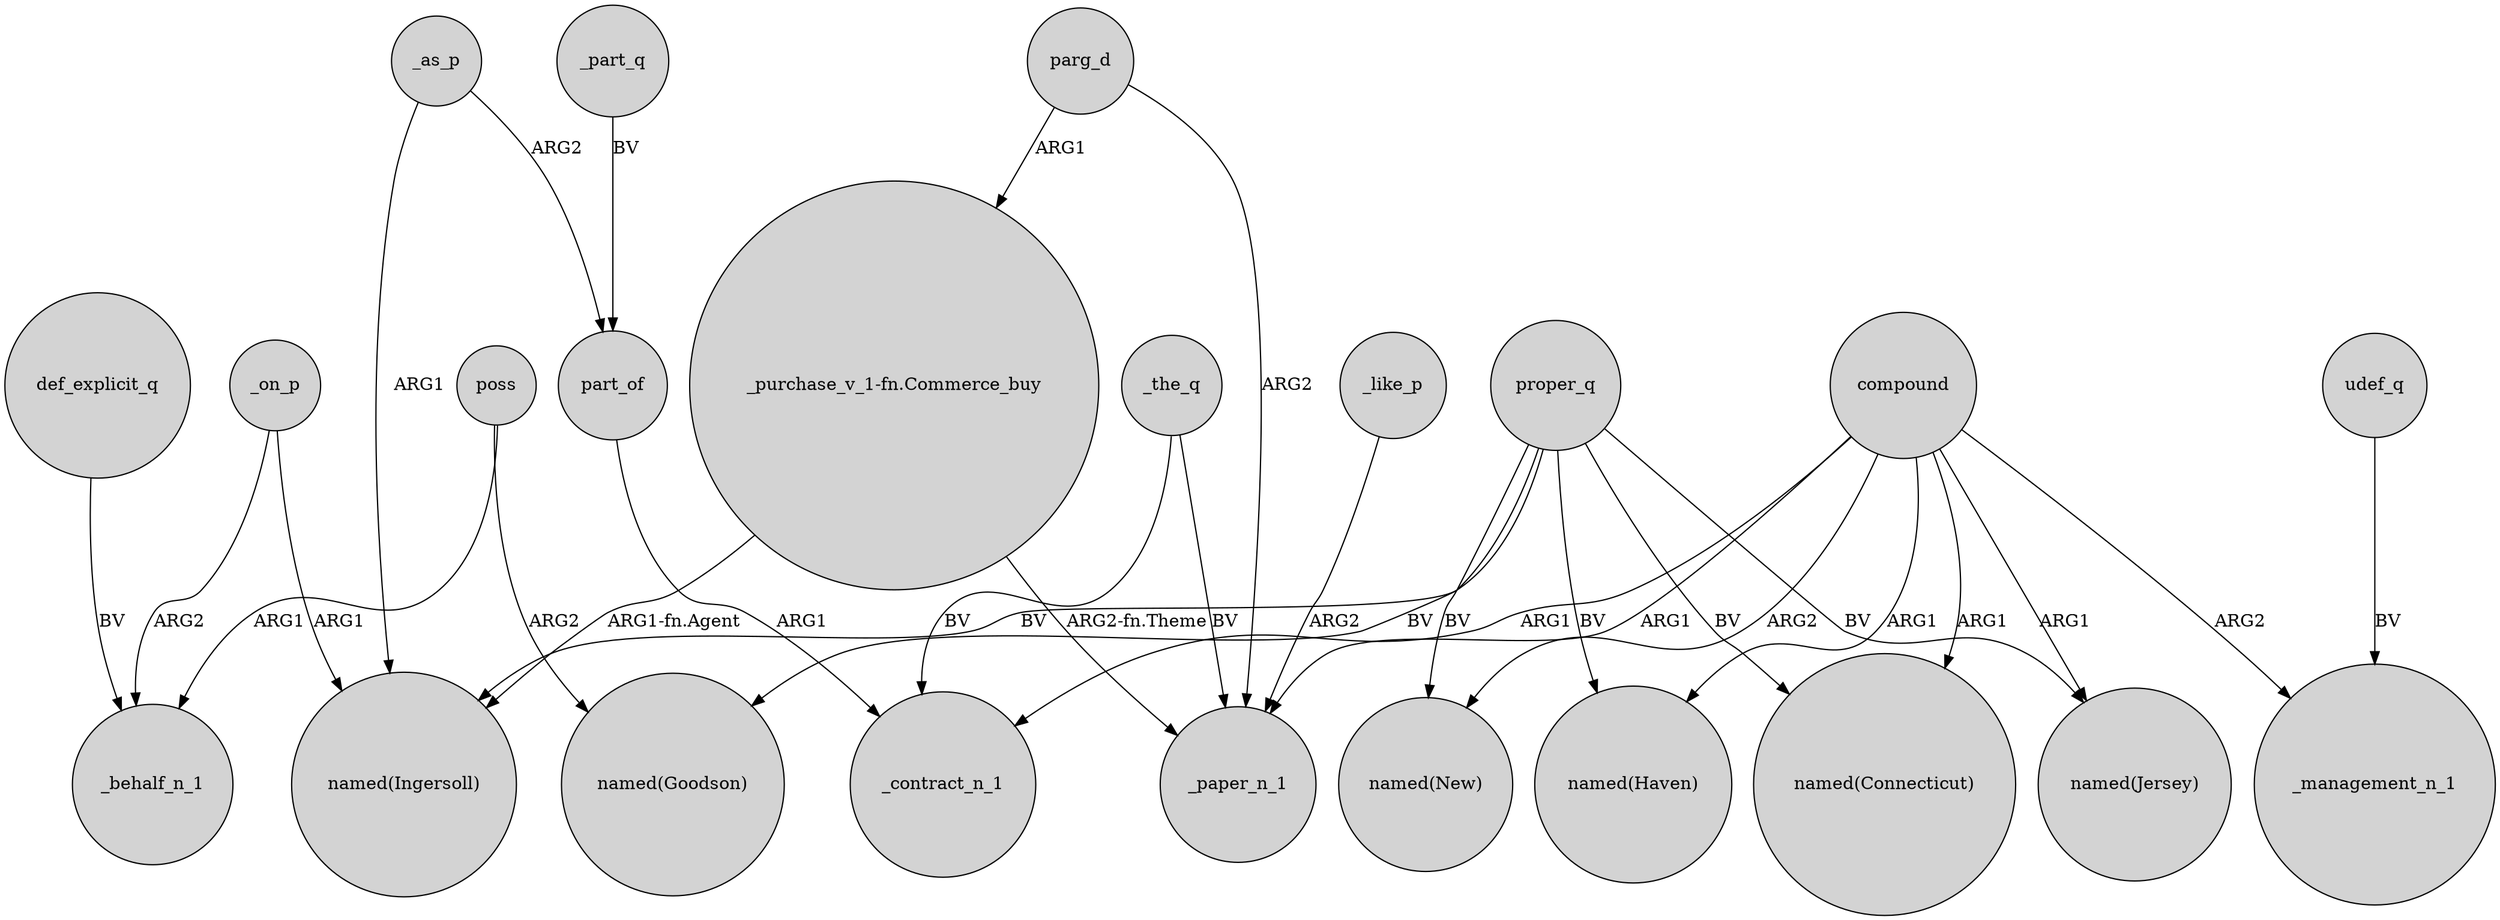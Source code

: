 digraph {
	node [shape=circle style=filled]
	poss -> "named(Goodson)" [label=ARG2]
	part_of -> _contract_n_1 [label=ARG1]
	_the_q -> _paper_n_1 [label=BV]
	proper_q -> "named(Haven)" [label=BV]
	compound -> "named(New)" [label=ARG2]
	proper_q -> "named(Goodson)" [label=BV]
	_as_p -> part_of [label=ARG2]
	proper_q -> "named(New)" [label=BV]
	compound -> "named(Haven)" [label=ARG1]
	poss -> _behalf_n_1 [label=ARG1]
	compound -> _paper_n_1 [label=ARG1]
	compound -> _management_n_1 [label=ARG2]
	compound -> _contract_n_1 [label=ARG1]
	parg_d -> _paper_n_1 [label=ARG2]
	udef_q -> _management_n_1 [label=BV]
	_part_q -> part_of [label=BV]
	"_purchase_v_1-fn.Commerce_buy" -> "named(Ingersoll)" [label="ARG1-fn.Agent"]
	def_explicit_q -> _behalf_n_1 [label=BV]
	_like_p -> _paper_n_1 [label=ARG2]
	proper_q -> "named(Ingersoll)" [label=BV]
	_on_p -> _behalf_n_1 [label=ARG2]
	_as_p -> "named(Ingersoll)" [label=ARG1]
	_the_q -> _contract_n_1 [label=BV]
	parg_d -> "_purchase_v_1-fn.Commerce_buy" [label=ARG1]
	compound -> "named(Jersey)" [label=ARG1]
	proper_q -> "named(Jersey)" [label=BV]
	proper_q -> "named(Connecticut)" [label=BV]
	"_purchase_v_1-fn.Commerce_buy" -> _paper_n_1 [label="ARG2-fn.Theme"]
	_on_p -> "named(Ingersoll)" [label=ARG1]
	compound -> "named(Connecticut)" [label=ARG1]
}
